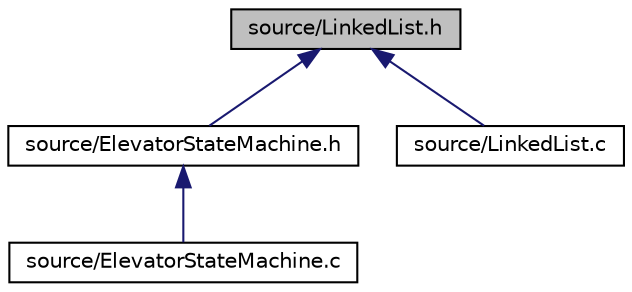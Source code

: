 digraph "source/LinkedList.h"
{
  edge [fontname="Helvetica",fontsize="10",labelfontname="Helvetica",labelfontsize="10"];
  node [fontname="Helvetica",fontsize="10",shape=record];
  Node4 [label="source/LinkedList.h",height=0.2,width=0.4,color="black", fillcolor="grey75", style="filled", fontcolor="black"];
  Node4 -> Node5 [dir="back",color="midnightblue",fontsize="10",style="solid",fontname="Helvetica"];
  Node5 [label="source/ElevatorStateMachine.h",height=0.2,width=0.4,color="black", fillcolor="white", style="filled",URL="$ElevatorStateMachine_8h_source.html"];
  Node5 -> Node6 [dir="back",color="midnightblue",fontsize="10",style="solid",fontname="Helvetica"];
  Node6 [label="source/ElevatorStateMachine.c",height=0.2,width=0.4,color="black", fillcolor="white", style="filled",URL="$ElevatorStateMachine_8c_source.html"];
  Node4 -> Node7 [dir="back",color="midnightblue",fontsize="10",style="solid",fontname="Helvetica"];
  Node7 [label="source/LinkedList.c",height=0.2,width=0.4,color="black", fillcolor="white", style="filled",URL="$LinkedList_8c_source.html"];
}
